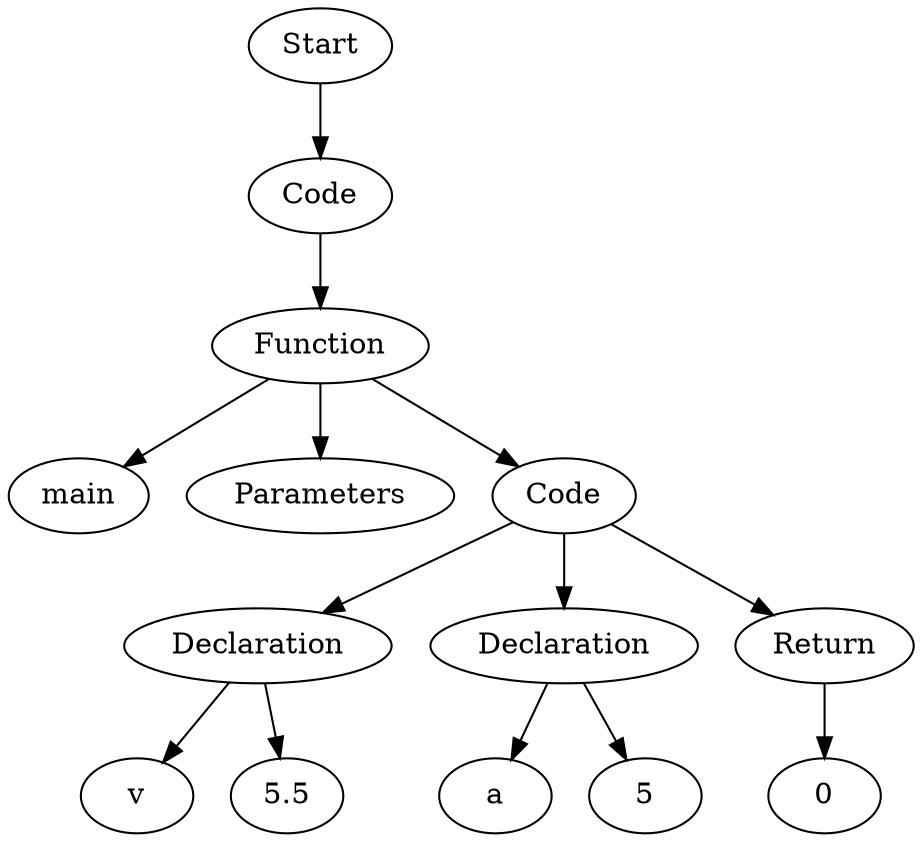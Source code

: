 digraph AST {
  "123352512940544" [label="Start"];
  "123352512940544" -> "123352512940688";
  "123352512940688" [label="Code"];
  "123352512940688" -> "123352512940976";
  "123352512940976" [label="Function"];
  "123352512940976" -> "123352512941168";
  "123352512940976" -> "123352512941312";
  "123352512940976" -> "123352512941456";
  "123352512941168" [label="main"];
  "123352512941312" [label="Parameters"];
  "123352512941456" [label="Code"];
  "123352512941456" -> "123352512941648";
  "123352512941456" -> "123352512942080";
  "123352512941456" -> "123352512942512";
  "123352512941648" [label="Declaration"];
  "123352512941648" -> "123352512941840";
  "123352512941648" -> "123352512941984";
  "123352512941840" [label="v"];
  "123352512941984" [label="5.5"];
  "123352512942080" [label="Declaration"];
  "123352512942080" -> "123352512942272";
  "123352512942080" -> "123352512942416";
  "123352512942272" [label="a"];
  "123352512942416" [label="5"];
  "123352512942512" [label="Return"];
  "123352512942512" -> "123352512942704";
  "123352512942704" [label="0"];
}
